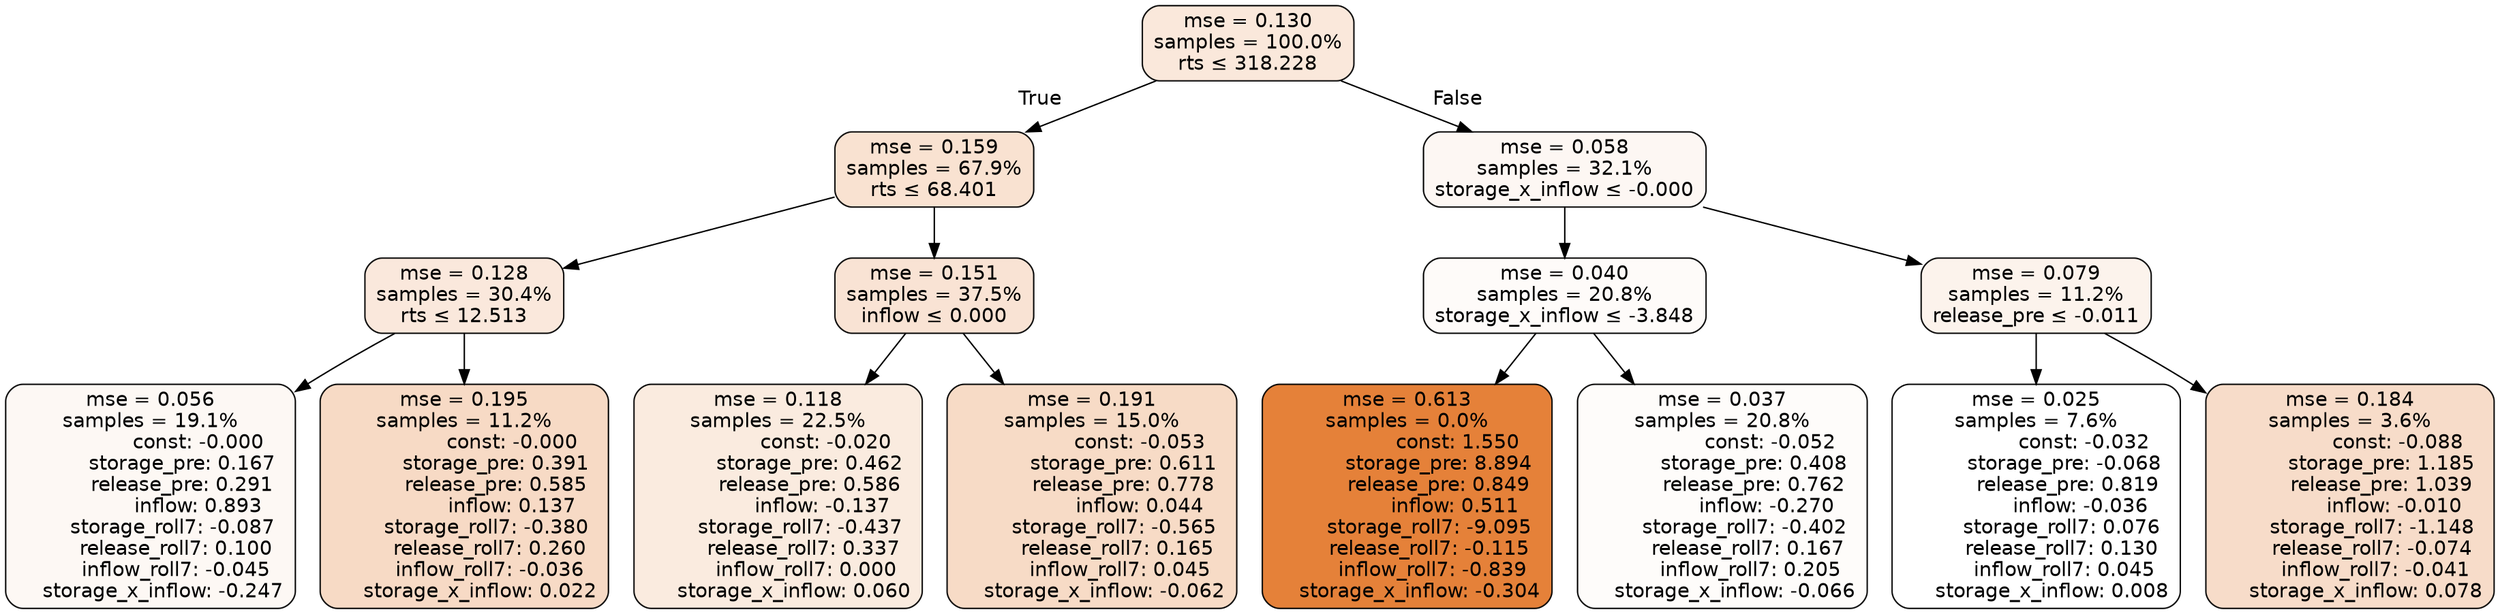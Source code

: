 digraph tree {
bgcolor="transparent"
node [shape=rectangle, style="filled, rounded", color="black", fontname=helvetica] ;
edge [fontname=helvetica] ;
	"0" [label="mse = 0.130
samples = 100.0%
rts &le; 318.228", fillcolor="#fae8db"]
	"1" [label="mse = 0.159
samples = 67.9%
rts &le; 68.401", fillcolor="#f9e2d1"]
	"2" [label="mse = 0.128
samples = 30.4%
rts &le; 12.513", fillcolor="#fae8dc"]
	"3" [label="mse = 0.056
samples = 19.1%
               const: -0.000
          storage_pre: 0.167
          release_pre: 0.291
               inflow: 0.893
       storage_roll7: -0.087
        release_roll7: 0.100
        inflow_roll7: -0.045
    storage_x_inflow: -0.247", fillcolor="#fdf8f4"]
	"4" [label="mse = 0.195
samples = 11.2%
               const: -0.000
          storage_pre: 0.391
          release_pre: 0.585
               inflow: 0.137
       storage_roll7: -0.380
        release_roll7: 0.260
        inflow_roll7: -0.036
     storage_x_inflow: 0.022", fillcolor="#f7dac5"]
	"5" [label="mse = 0.151
samples = 37.5%
inflow &le; 0.000", fillcolor="#f9e3d4"]
	"6" [label="mse = 0.118
samples = 22.5%
               const: -0.020
          storage_pre: 0.462
          release_pre: 0.586
              inflow: -0.137
       storage_roll7: -0.437
        release_roll7: 0.337
         inflow_roll7: 0.000
     storage_x_inflow: 0.060", fillcolor="#faebdf"]
	"7" [label="mse = 0.191
samples = 15.0%
               const: -0.053
          storage_pre: 0.611
          release_pre: 0.778
               inflow: 0.044
       storage_roll7: -0.565
        release_roll7: 0.165
         inflow_roll7: 0.045
    storage_x_inflow: -0.062", fillcolor="#f7dbc6"]
	"8" [label="mse = 0.058
samples = 32.1%
storage_x_inflow &le; -0.000", fillcolor="#fdf7f3"]
	"9" [label="mse = 0.040
samples = 20.8%
storage_x_inflow &le; -3.848", fillcolor="#fefbf9"]
	"10" [label="mse = 0.613
samples = 0.0%
                const: 1.550
          storage_pre: 8.894
          release_pre: 0.849
               inflow: 0.511
       storage_roll7: -9.095
       release_roll7: -0.115
        inflow_roll7: -0.839
    storage_x_inflow: -0.304", fillcolor="#e58139"]
	"11" [label="mse = 0.037
samples = 20.8%
               const: -0.052
          storage_pre: 0.408
          release_pre: 0.762
              inflow: -0.270
       storage_roll7: -0.402
        release_roll7: 0.167
         inflow_roll7: 0.205
    storage_x_inflow: -0.066", fillcolor="#fefcfa"]
	"12" [label="mse = 0.079
samples = 11.2%
release_pre &le; -0.011", fillcolor="#fcf3ec"]
	"13" [label="mse = 0.025
samples = 7.6%
               const: -0.032
         storage_pre: -0.068
          release_pre: 0.819
              inflow: -0.036
        storage_roll7: 0.076
        release_roll7: 0.130
         inflow_roll7: 0.045
     storage_x_inflow: 0.008", fillcolor="#ffffff"]
	"14" [label="mse = 0.184
samples = 3.6%
               const: -0.088
          storage_pre: 1.185
          release_pre: 1.039
              inflow: -0.010
       storage_roll7: -1.148
       release_roll7: -0.074
        inflow_roll7: -0.041
     storage_x_inflow: 0.078", fillcolor="#f7dcc9"]

	"0" -> "1" [labeldistance=2.5, labelangle=45, headlabel="True"]
	"1" -> "2"
	"2" -> "3"
	"2" -> "4"
	"1" -> "5"
	"5" -> "6"
	"5" -> "7"
	"0" -> "8" [labeldistance=2.5, labelangle=-45, headlabel="False"]
	"8" -> "9"
	"9" -> "10"
	"9" -> "11"
	"8" -> "12"
	"12" -> "13"
	"12" -> "14"
}